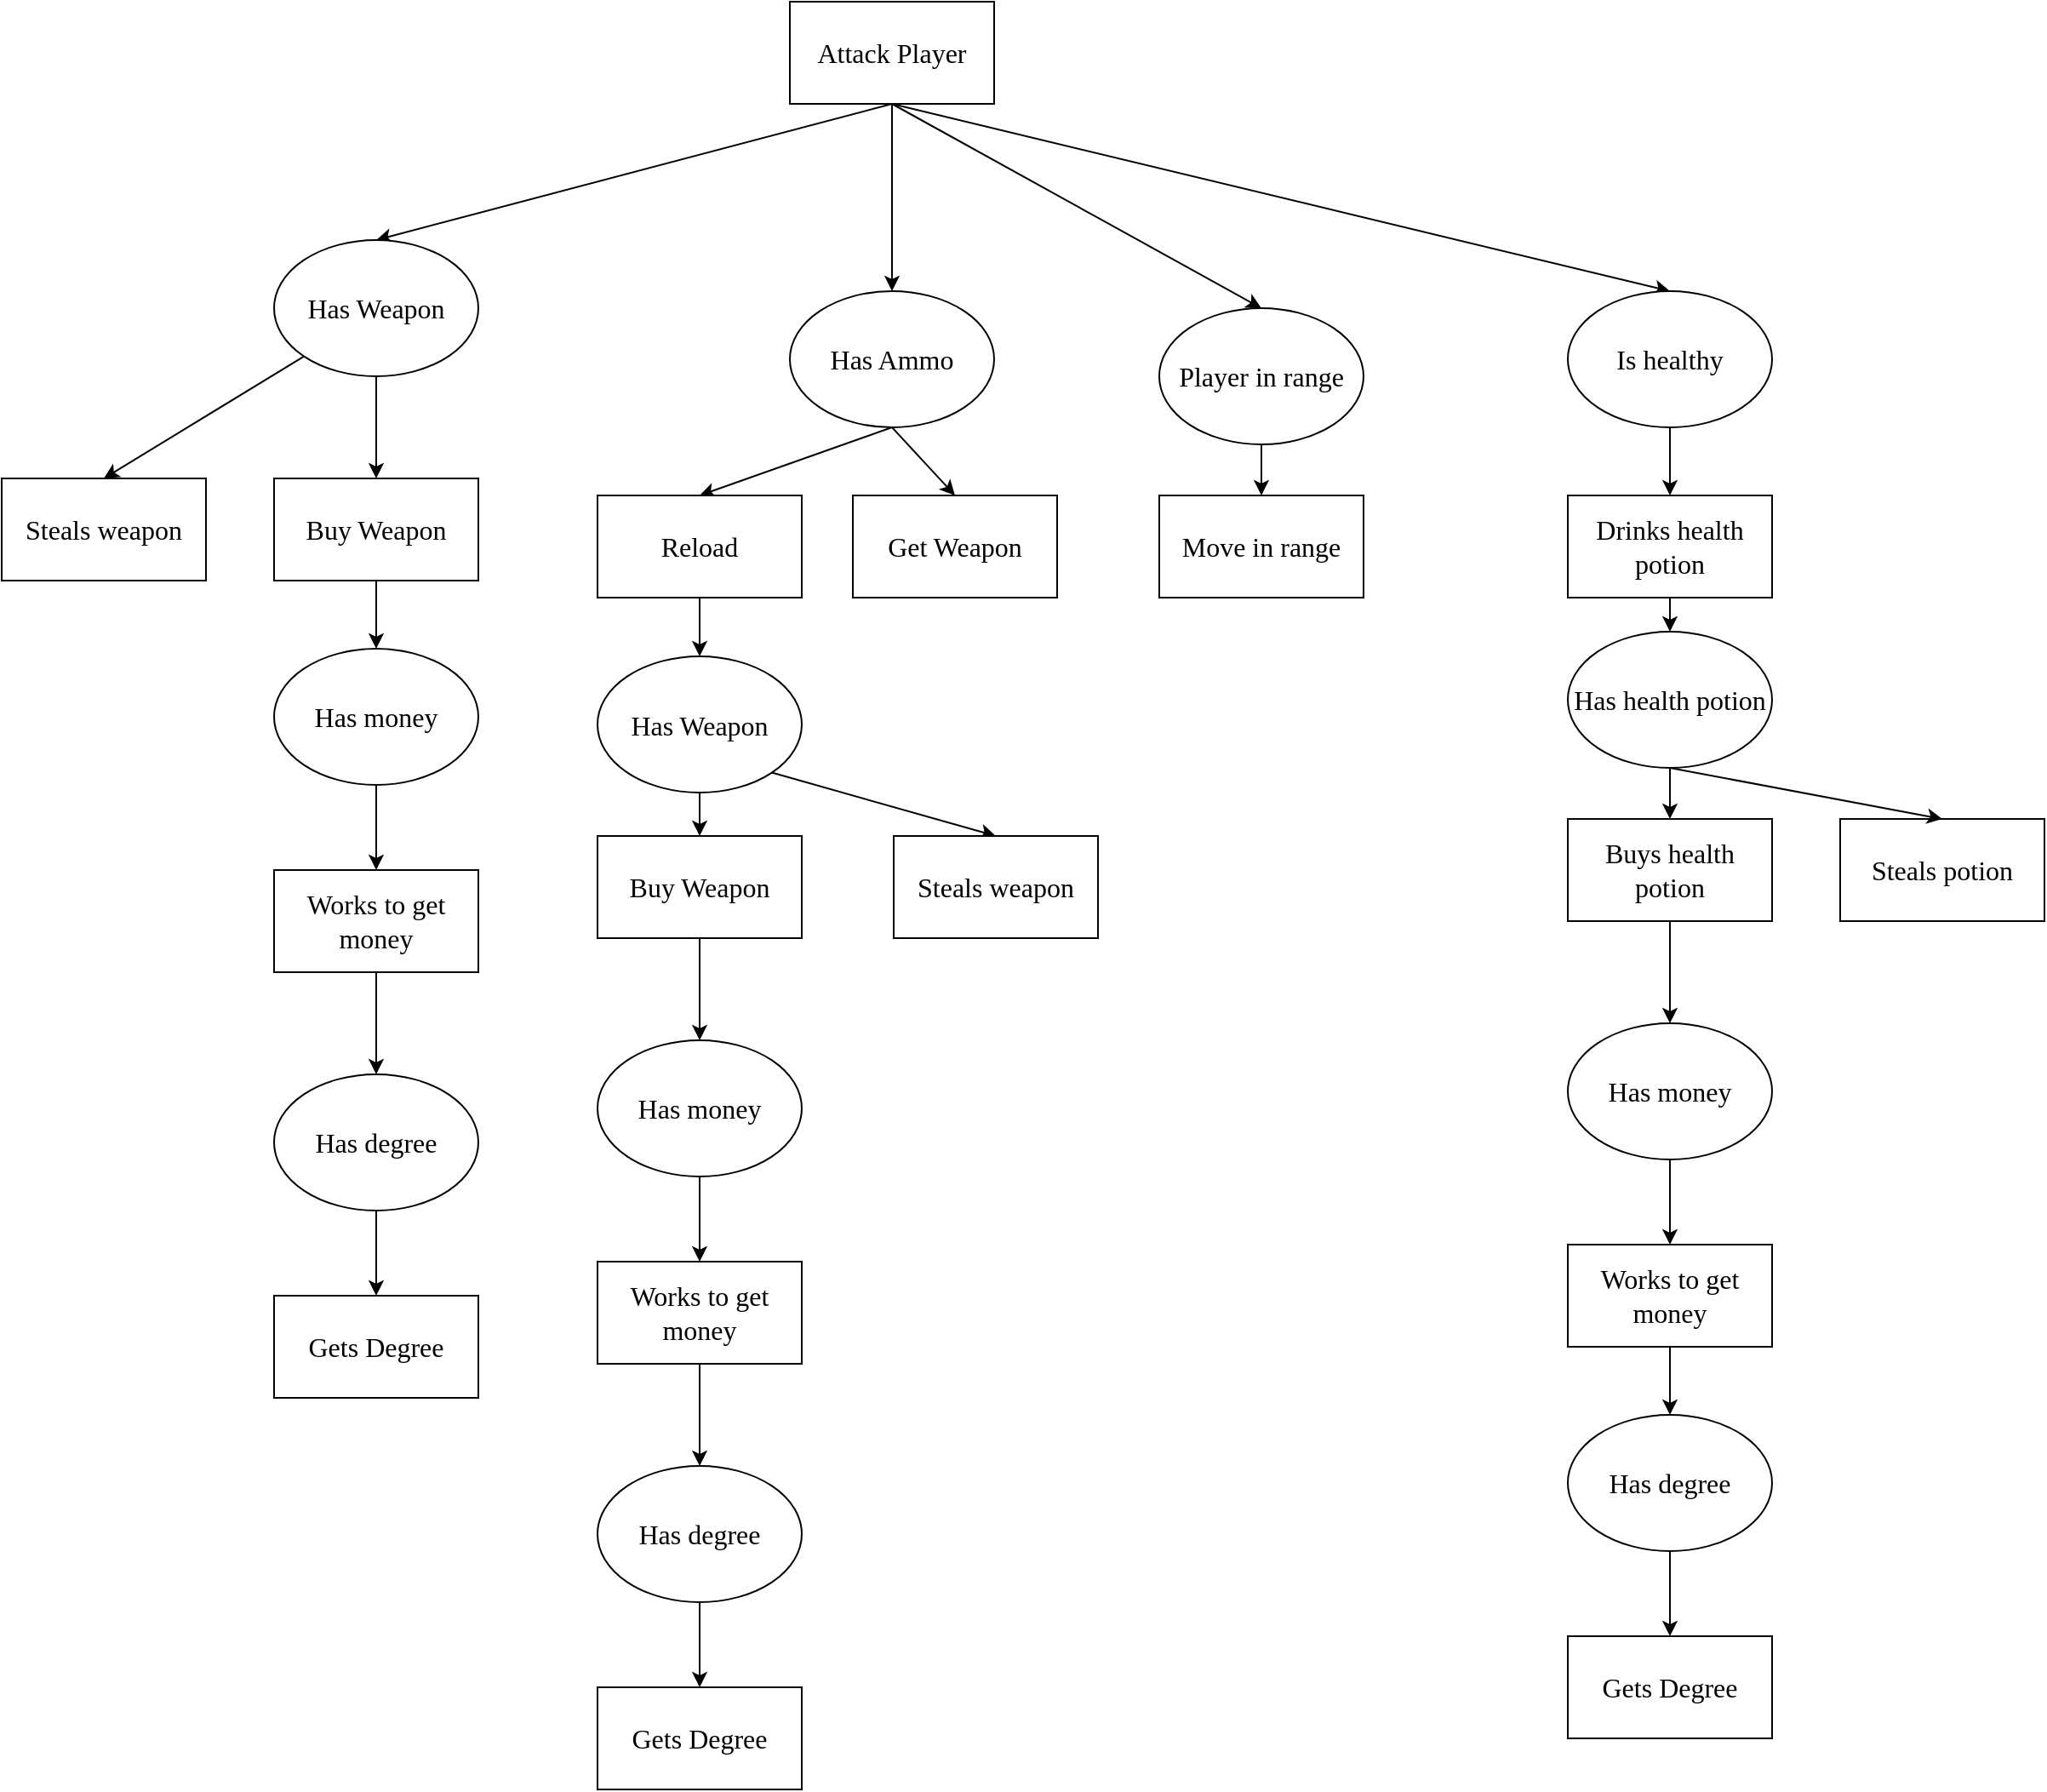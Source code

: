 <mxfile version="16.1.2" type="device"><diagram id="aq6x1BB-dZFB3mbRh7o0" name="Page-1"><mxGraphModel dx="3134" dy="1442" grid="1" gridSize="10" guides="1" tooltips="1" connect="1" arrows="1" fold="1" page="1" pageScale="1" pageWidth="827" pageHeight="1169" math="0" shadow="0"><root><mxCell id="0"/><mxCell id="1" parent="0"/><mxCell id="QKE-N81ugMtt4IkdkjWI-29" style="rounded=0;orthogonalLoop=1;jettySize=auto;html=1;exitX=0.5;exitY=1;exitDx=0;exitDy=0;entryX=0.5;entryY=0;entryDx=0;entryDy=0;fontFamily=Tahoma;fontSize=16;" edge="1" parent="1" source="QKE-N81ugMtt4IkdkjWI-25" target="QKE-N81ugMtt4IkdkjWI-28"><mxGeometry relative="1" as="geometry"/></mxCell><mxCell id="QKE-N81ugMtt4IkdkjWI-31" style="edgeStyle=none;rounded=0;orthogonalLoop=1;jettySize=auto;html=1;exitX=0.5;exitY=1;exitDx=0;exitDy=0;fontFamily=Tahoma;fontSize=16;" edge="1" parent="1" source="QKE-N81ugMtt4IkdkjWI-25" target="QKE-N81ugMtt4IkdkjWI-30"><mxGeometry relative="1" as="geometry"/></mxCell><mxCell id="QKE-N81ugMtt4IkdkjWI-34" style="edgeStyle=none;rounded=0;orthogonalLoop=1;jettySize=auto;html=1;exitX=0.5;exitY=1;exitDx=0;exitDy=0;entryX=0.5;entryY=0;entryDx=0;entryDy=0;fontFamily=Tahoma;fontSize=16;" edge="1" parent="1" source="QKE-N81ugMtt4IkdkjWI-25" target="QKE-N81ugMtt4IkdkjWI-32"><mxGeometry relative="1" as="geometry"/></mxCell><mxCell id="QKE-N81ugMtt4IkdkjWI-48" style="edgeStyle=none;rounded=0;orthogonalLoop=1;jettySize=auto;html=1;exitX=0.5;exitY=1;exitDx=0;exitDy=0;entryX=0.5;entryY=0;entryDx=0;entryDy=0;fontFamily=Tahoma;fontSize=16;" edge="1" parent="1" source="QKE-N81ugMtt4IkdkjWI-25" target="QKE-N81ugMtt4IkdkjWI-47"><mxGeometry relative="1" as="geometry"/></mxCell><mxCell id="QKE-N81ugMtt4IkdkjWI-25" value="&lt;font style=&quot;font-size: 16px&quot;&gt;Attack Player&lt;/font&gt;" style="rounded=0;whiteSpace=wrap;html=1;fontFamily=Tahoma;fontSize=16;" vertex="1" parent="1"><mxGeometry x="353" y="160" width="120" height="60" as="geometry"/></mxCell><mxCell id="QKE-N81ugMtt4IkdkjWI-53" style="edgeStyle=none;rounded=0;orthogonalLoop=1;jettySize=auto;html=1;exitX=0.5;exitY=1;exitDx=0;exitDy=0;fontFamily=Tahoma;fontSize=16;" edge="1" parent="1" source="QKE-N81ugMtt4IkdkjWI-28" target="QKE-N81ugMtt4IkdkjWI-35"><mxGeometry relative="1" as="geometry"/></mxCell><mxCell id="QKE-N81ugMtt4IkdkjWI-64" style="edgeStyle=none;rounded=0;orthogonalLoop=1;jettySize=auto;html=1;exitX=0;exitY=1;exitDx=0;exitDy=0;entryX=0.5;entryY=0;entryDx=0;entryDy=0;fontFamily=Tahoma;fontSize=16;" edge="1" parent="1" source="QKE-N81ugMtt4IkdkjWI-28" target="QKE-N81ugMtt4IkdkjWI-63"><mxGeometry relative="1" as="geometry"/></mxCell><mxCell id="QKE-N81ugMtt4IkdkjWI-28" value="&lt;font style=&quot;font-size: 16px&quot;&gt;Has Weapon&lt;/font&gt;" style="ellipse;whiteSpace=wrap;html=1;fontFamily=Tahoma;fontSize=16;" vertex="1" parent="1"><mxGeometry x="50" y="300" width="120" height="80" as="geometry"/></mxCell><mxCell id="QKE-N81ugMtt4IkdkjWI-39" style="edgeStyle=none;rounded=0;orthogonalLoop=1;jettySize=auto;html=1;exitX=0.5;exitY=1;exitDx=0;exitDy=0;entryX=0.5;entryY=0;entryDx=0;entryDy=0;fontFamily=Tahoma;fontSize=16;" edge="1" parent="1" source="QKE-N81ugMtt4IkdkjWI-30" target="QKE-N81ugMtt4IkdkjWI-38"><mxGeometry relative="1" as="geometry"/></mxCell><mxCell id="QKE-N81ugMtt4IkdkjWI-46" style="edgeStyle=none;rounded=0;orthogonalLoop=1;jettySize=auto;html=1;exitX=0.5;exitY=1;exitDx=0;exitDy=0;entryX=0.5;entryY=0;entryDx=0;entryDy=0;fontFamily=Tahoma;fontSize=16;" edge="1" parent="1" source="QKE-N81ugMtt4IkdkjWI-30" target="QKE-N81ugMtt4IkdkjWI-45"><mxGeometry relative="1" as="geometry"/></mxCell><mxCell id="QKE-N81ugMtt4IkdkjWI-30" value="&lt;font style=&quot;font-size: 16px&quot;&gt;Has Ammo&lt;/font&gt;" style="ellipse;whiteSpace=wrap;html=1;fontFamily=Tahoma;fontSize=16;" vertex="1" parent="1"><mxGeometry x="353" y="330" width="120" height="80" as="geometry"/></mxCell><mxCell id="QKE-N81ugMtt4IkdkjWI-44" style="edgeStyle=none;rounded=0;orthogonalLoop=1;jettySize=auto;html=1;exitX=0.5;exitY=1;exitDx=0;exitDy=0;entryX=0.5;entryY=0;entryDx=0;entryDy=0;fontFamily=Tahoma;fontSize=16;" edge="1" parent="1" source="QKE-N81ugMtt4IkdkjWI-32" target="QKE-N81ugMtt4IkdkjWI-43"><mxGeometry relative="1" as="geometry"/></mxCell><mxCell id="QKE-N81ugMtt4IkdkjWI-32" value="Player in range" style="ellipse;whiteSpace=wrap;html=1;fontFamily=Tahoma;fontSize=16;" vertex="1" parent="1"><mxGeometry x="570" y="340" width="120" height="80" as="geometry"/></mxCell><mxCell id="QKE-N81ugMtt4IkdkjWI-55" style="edgeStyle=none;rounded=0;orthogonalLoop=1;jettySize=auto;html=1;exitX=0.5;exitY=1;exitDx=0;exitDy=0;entryX=0.5;entryY=0;entryDx=0;entryDy=0;fontFamily=Tahoma;fontSize=16;" edge="1" parent="1" source="QKE-N81ugMtt4IkdkjWI-35" target="QKE-N81ugMtt4IkdkjWI-54"><mxGeometry relative="1" as="geometry"/></mxCell><mxCell id="QKE-N81ugMtt4IkdkjWI-35" value="Buy Weapon" style="rounded=0;whiteSpace=wrap;html=1;fontFamily=Tahoma;fontSize=16;" vertex="1" parent="1"><mxGeometry x="50" y="440" width="120" height="60" as="geometry"/></mxCell><mxCell id="QKE-N81ugMtt4IkdkjWI-42" style="edgeStyle=none;rounded=0;orthogonalLoop=1;jettySize=auto;html=1;exitX=0.5;exitY=1;exitDx=0;exitDy=0;entryX=0.5;entryY=0;entryDx=0;entryDy=0;fontFamily=Tahoma;fontSize=16;" edge="1" parent="1" source="QKE-N81ugMtt4IkdkjWI-37" target="QKE-N81ugMtt4IkdkjWI-89"><mxGeometry relative="1" as="geometry"><mxPoint x="300" y="660.0" as="targetPoint"/></mxGeometry></mxCell><mxCell id="QKE-N81ugMtt4IkdkjWI-93" style="edgeStyle=none;rounded=0;orthogonalLoop=1;jettySize=auto;html=1;exitX=1;exitY=1;exitDx=0;exitDy=0;entryX=0.5;entryY=0;entryDx=0;entryDy=0;fontFamily=Tahoma;fontSize=16;" edge="1" parent="1" source="QKE-N81ugMtt4IkdkjWI-37" target="QKE-N81ugMtt4IkdkjWI-92"><mxGeometry relative="1" as="geometry"/></mxCell><mxCell id="QKE-N81ugMtt4IkdkjWI-37" value="Has Weapon" style="ellipse;whiteSpace=wrap;html=1;fontFamily=Tahoma;fontSize=16;" vertex="1" parent="1"><mxGeometry x="240" y="544.5" width="120" height="80" as="geometry"/></mxCell><mxCell id="QKE-N81ugMtt4IkdkjWI-40" style="edgeStyle=none;rounded=0;orthogonalLoop=1;jettySize=auto;html=1;exitX=0.5;exitY=1;exitDx=0;exitDy=0;entryX=0.5;entryY=0;entryDx=0;entryDy=0;fontFamily=Tahoma;fontSize=16;" edge="1" parent="1" source="QKE-N81ugMtt4IkdkjWI-38" target="QKE-N81ugMtt4IkdkjWI-37"><mxGeometry relative="1" as="geometry"/></mxCell><mxCell id="QKE-N81ugMtt4IkdkjWI-38" value="Reload" style="rounded=0;whiteSpace=wrap;html=1;fontFamily=Tahoma;fontSize=16;" vertex="1" parent="1"><mxGeometry x="240" y="450" width="120" height="60" as="geometry"/></mxCell><mxCell id="QKE-N81ugMtt4IkdkjWI-43" value="Move in range" style="rounded=0;whiteSpace=wrap;html=1;fontFamily=Tahoma;fontSize=16;" vertex="1" parent="1"><mxGeometry x="570" y="450" width="120" height="60" as="geometry"/></mxCell><mxCell id="QKE-N81ugMtt4IkdkjWI-45" value="Get Weapon" style="rounded=0;whiteSpace=wrap;html=1;fontFamily=Tahoma;fontSize=16;" vertex="1" parent="1"><mxGeometry x="390" y="450" width="120" height="60" as="geometry"/></mxCell><mxCell id="QKE-N81ugMtt4IkdkjWI-78" style="edgeStyle=none;rounded=0;orthogonalLoop=1;jettySize=auto;html=1;exitX=0.5;exitY=1;exitDx=0;exitDy=0;entryX=0.5;entryY=0;entryDx=0;entryDy=0;fontFamily=Tahoma;fontSize=16;" edge="1" parent="1" source="QKE-N81ugMtt4IkdkjWI-47" target="QKE-N81ugMtt4IkdkjWI-76"><mxGeometry relative="1" as="geometry"/></mxCell><mxCell id="QKE-N81ugMtt4IkdkjWI-47" value="Is healthy" style="ellipse;whiteSpace=wrap;html=1;fontFamily=Tahoma;fontSize=16;" vertex="1" parent="1"><mxGeometry x="810" y="330" width="120" height="80" as="geometry"/></mxCell><mxCell id="QKE-N81ugMtt4IkdkjWI-62" style="edgeStyle=none;rounded=0;orthogonalLoop=1;jettySize=auto;html=1;exitX=0.5;exitY=1;exitDx=0;exitDy=0;fontFamily=Tahoma;fontSize=16;" edge="1" parent="1" source="QKE-N81ugMtt4IkdkjWI-49" target="QKE-N81ugMtt4IkdkjWI-60"><mxGeometry relative="1" as="geometry"/></mxCell><mxCell id="QKE-N81ugMtt4IkdkjWI-49" value="Buys health potion" style="rounded=0;whiteSpace=wrap;html=1;fontFamily=Tahoma;fontSize=16;" vertex="1" parent="1"><mxGeometry x="810" y="640" width="120" height="60" as="geometry"/></mxCell><mxCell id="QKE-N81ugMtt4IkdkjWI-58" style="edgeStyle=none;rounded=0;orthogonalLoop=1;jettySize=auto;html=1;exitX=0.5;exitY=1;exitDx=0;exitDy=0;entryX=0.5;entryY=0;entryDx=0;entryDy=0;fontFamily=Tahoma;fontSize=16;" edge="1" parent="1" source="QKE-N81ugMtt4IkdkjWI-54" target="QKE-N81ugMtt4IkdkjWI-57"><mxGeometry relative="1" as="geometry"/></mxCell><mxCell id="QKE-N81ugMtt4IkdkjWI-54" value="Has money" style="ellipse;whiteSpace=wrap;html=1;fontFamily=Tahoma;fontSize=16;" vertex="1" parent="1"><mxGeometry x="50" y="540" width="120" height="80" as="geometry"/></mxCell><mxCell id="QKE-N81ugMtt4IkdkjWI-75" style="edgeStyle=none;rounded=0;orthogonalLoop=1;jettySize=auto;html=1;exitX=0.5;exitY=1;exitDx=0;exitDy=0;fontFamily=Tahoma;fontSize=16;" edge="1" parent="1" source="QKE-N81ugMtt4IkdkjWI-57" target="QKE-N81ugMtt4IkdkjWI-74"><mxGeometry relative="1" as="geometry"/></mxCell><mxCell id="QKE-N81ugMtt4IkdkjWI-57" value="Works to get money" style="rounded=0;whiteSpace=wrap;html=1;fontFamily=Tahoma;fontSize=16;" vertex="1" parent="1"><mxGeometry x="50" y="670" width="120" height="60" as="geometry"/></mxCell><mxCell id="QKE-N81ugMtt4IkdkjWI-59" style="edgeStyle=none;rounded=0;orthogonalLoop=1;jettySize=auto;html=1;exitX=0.5;exitY=1;exitDx=0;exitDy=0;entryX=0.5;entryY=0;entryDx=0;entryDy=0;fontFamily=Tahoma;fontSize=16;" edge="1" parent="1" source="QKE-N81ugMtt4IkdkjWI-60" target="QKE-N81ugMtt4IkdkjWI-61"><mxGeometry relative="1" as="geometry"/></mxCell><mxCell id="QKE-N81ugMtt4IkdkjWI-60" value="Has money" style="ellipse;whiteSpace=wrap;html=1;fontFamily=Tahoma;fontSize=16;" vertex="1" parent="1"><mxGeometry x="810" y="760" width="120" height="80" as="geometry"/></mxCell><mxCell id="QKE-N81ugMtt4IkdkjWI-70" style="edgeStyle=none;rounded=0;orthogonalLoop=1;jettySize=auto;html=1;exitX=0.5;exitY=1;exitDx=0;exitDy=0;entryX=0.5;entryY=0;entryDx=0;entryDy=0;fontFamily=Tahoma;fontSize=16;" edge="1" parent="1" source="QKE-N81ugMtt4IkdkjWI-61" target="QKE-N81ugMtt4IkdkjWI-69"><mxGeometry relative="1" as="geometry"/></mxCell><mxCell id="QKE-N81ugMtt4IkdkjWI-61" value="Works to get money" style="rounded=0;whiteSpace=wrap;html=1;fontFamily=Tahoma;fontSize=16;" vertex="1" parent="1"><mxGeometry x="810" y="890" width="120" height="60" as="geometry"/></mxCell><mxCell id="QKE-N81ugMtt4IkdkjWI-63" value="Steals weapon" style="rounded=0;whiteSpace=wrap;html=1;fontFamily=Tahoma;fontSize=16;" vertex="1" parent="1"><mxGeometry x="-110" y="440" width="120" height="60" as="geometry"/></mxCell><mxCell id="QKE-N81ugMtt4IkdkjWI-66" value="Steals potion" style="rounded=0;whiteSpace=wrap;html=1;fontFamily=Tahoma;fontSize=16;" vertex="1" parent="1"><mxGeometry x="970" y="640" width="120" height="60" as="geometry"/></mxCell><mxCell id="QKE-N81ugMtt4IkdkjWI-68" value="Gets Degree" style="rounded=0;whiteSpace=wrap;html=1;fontFamily=Tahoma;fontSize=16;" vertex="1" parent="1"><mxGeometry x="810" y="1120" width="120" height="60" as="geometry"/></mxCell><mxCell id="QKE-N81ugMtt4IkdkjWI-71" style="edgeStyle=none;rounded=0;orthogonalLoop=1;jettySize=auto;html=1;exitX=0.5;exitY=1;exitDx=0;exitDy=0;entryX=0.5;entryY=0;entryDx=0;entryDy=0;fontFamily=Tahoma;fontSize=16;" edge="1" parent="1" source="QKE-N81ugMtt4IkdkjWI-69" target="QKE-N81ugMtt4IkdkjWI-68"><mxGeometry relative="1" as="geometry"/></mxCell><mxCell id="QKE-N81ugMtt4IkdkjWI-69" value="Has degree" style="ellipse;whiteSpace=wrap;html=1;fontFamily=Tahoma;fontSize=16;" vertex="1" parent="1"><mxGeometry x="810" y="990" width="120" height="80" as="geometry"/></mxCell><mxCell id="QKE-N81ugMtt4IkdkjWI-72" value="Gets Degree" style="rounded=0;whiteSpace=wrap;html=1;fontFamily=Tahoma;fontSize=16;" vertex="1" parent="1"><mxGeometry x="50" y="920" width="120" height="60" as="geometry"/></mxCell><mxCell id="QKE-N81ugMtt4IkdkjWI-73" style="edgeStyle=none;rounded=0;orthogonalLoop=1;jettySize=auto;html=1;exitX=0.5;exitY=1;exitDx=0;exitDy=0;entryX=0.5;entryY=0;entryDx=0;entryDy=0;fontFamily=Tahoma;fontSize=16;" edge="1" parent="1" source="QKE-N81ugMtt4IkdkjWI-74" target="QKE-N81ugMtt4IkdkjWI-72"><mxGeometry relative="1" as="geometry"/></mxCell><mxCell id="QKE-N81ugMtt4IkdkjWI-74" value="Has degree" style="ellipse;whiteSpace=wrap;html=1;fontFamily=Tahoma;fontSize=16;" vertex="1" parent="1"><mxGeometry x="50" y="790" width="120" height="80" as="geometry"/></mxCell><mxCell id="QKE-N81ugMtt4IkdkjWI-79" style="edgeStyle=none;rounded=0;orthogonalLoop=1;jettySize=auto;html=1;exitX=0.5;exitY=1;exitDx=0;exitDy=0;entryX=0.5;entryY=0;entryDx=0;entryDy=0;fontFamily=Tahoma;fontSize=16;" edge="1" parent="1" source="QKE-N81ugMtt4IkdkjWI-76" target="QKE-N81ugMtt4IkdkjWI-77"><mxGeometry relative="1" as="geometry"/></mxCell><mxCell id="QKE-N81ugMtt4IkdkjWI-76" value="Drinks health potion" style="rounded=0;whiteSpace=wrap;html=1;fontFamily=Tahoma;fontSize=16;" vertex="1" parent="1"><mxGeometry x="810" y="450" width="120" height="60" as="geometry"/></mxCell><mxCell id="QKE-N81ugMtt4IkdkjWI-80" style="edgeStyle=none;rounded=0;orthogonalLoop=1;jettySize=auto;html=1;exitX=0.5;exitY=1;exitDx=0;exitDy=0;entryX=0.5;entryY=0;entryDx=0;entryDy=0;fontFamily=Tahoma;fontSize=16;" edge="1" parent="1" source="QKE-N81ugMtt4IkdkjWI-77" target="QKE-N81ugMtt4IkdkjWI-49"><mxGeometry relative="1" as="geometry"/></mxCell><mxCell id="QKE-N81ugMtt4IkdkjWI-81" style="edgeStyle=none;rounded=0;orthogonalLoop=1;jettySize=auto;html=1;exitX=0.5;exitY=1;exitDx=0;exitDy=0;entryX=0.5;entryY=0;entryDx=0;entryDy=0;fontFamily=Tahoma;fontSize=16;" edge="1" parent="1" source="QKE-N81ugMtt4IkdkjWI-77" target="QKE-N81ugMtt4IkdkjWI-66"><mxGeometry relative="1" as="geometry"/></mxCell><mxCell id="QKE-N81ugMtt4IkdkjWI-77" value="Has health potion" style="ellipse;whiteSpace=wrap;html=1;fontFamily=Tahoma;fontSize=16;" vertex="1" parent="1"><mxGeometry x="810" y="530" width="120" height="80" as="geometry"/></mxCell><mxCell id="QKE-N81ugMtt4IkdkjWI-82" style="edgeStyle=none;rounded=0;orthogonalLoop=1;jettySize=auto;html=1;exitX=0.5;exitY=1;exitDx=0;exitDy=0;entryX=0.5;entryY=0;entryDx=0;entryDy=0;fontFamily=Tahoma;fontSize=16;" edge="1" parent="1" source="QKE-N81ugMtt4IkdkjWI-83" target="QKE-N81ugMtt4IkdkjWI-85"><mxGeometry relative="1" as="geometry"/></mxCell><mxCell id="QKE-N81ugMtt4IkdkjWI-83" value="Has money" style="ellipse;whiteSpace=wrap;html=1;fontFamily=Tahoma;fontSize=16;" vertex="1" parent="1"><mxGeometry x="240" y="770" width="120" height="80" as="geometry"/></mxCell><mxCell id="QKE-N81ugMtt4IkdkjWI-84" style="edgeStyle=none;rounded=0;orthogonalLoop=1;jettySize=auto;html=1;exitX=0.5;exitY=1;exitDx=0;exitDy=0;fontFamily=Tahoma;fontSize=16;" edge="1" parent="1" source="QKE-N81ugMtt4IkdkjWI-85" target="QKE-N81ugMtt4IkdkjWI-88"><mxGeometry relative="1" as="geometry"/></mxCell><mxCell id="QKE-N81ugMtt4IkdkjWI-85" value="Works to get money" style="rounded=0;whiteSpace=wrap;html=1;fontFamily=Tahoma;fontSize=16;" vertex="1" parent="1"><mxGeometry x="240" y="900" width="120" height="60" as="geometry"/></mxCell><mxCell id="QKE-N81ugMtt4IkdkjWI-86" value="Gets Degree" style="rounded=0;whiteSpace=wrap;html=1;fontFamily=Tahoma;fontSize=16;" vertex="1" parent="1"><mxGeometry x="240" y="1150" width="120" height="60" as="geometry"/></mxCell><mxCell id="QKE-N81ugMtt4IkdkjWI-87" style="edgeStyle=none;rounded=0;orthogonalLoop=1;jettySize=auto;html=1;exitX=0.5;exitY=1;exitDx=0;exitDy=0;entryX=0.5;entryY=0;entryDx=0;entryDy=0;fontFamily=Tahoma;fontSize=16;" edge="1" parent="1" source="QKE-N81ugMtt4IkdkjWI-88" target="QKE-N81ugMtt4IkdkjWI-86"><mxGeometry relative="1" as="geometry"/></mxCell><mxCell id="QKE-N81ugMtt4IkdkjWI-88" value="Has degree" style="ellipse;whiteSpace=wrap;html=1;fontFamily=Tahoma;fontSize=16;" vertex="1" parent="1"><mxGeometry x="240" y="1020" width="120" height="80" as="geometry"/></mxCell><mxCell id="QKE-N81ugMtt4IkdkjWI-91" value="" style="edgeStyle=none;rounded=0;orthogonalLoop=1;jettySize=auto;html=1;fontFamily=Tahoma;fontSize=16;" edge="1" parent="1" source="QKE-N81ugMtt4IkdkjWI-89" target="QKE-N81ugMtt4IkdkjWI-83"><mxGeometry relative="1" as="geometry"/></mxCell><mxCell id="QKE-N81ugMtt4IkdkjWI-89" value="Buy Weapon" style="rounded=0;whiteSpace=wrap;html=1;fontFamily=Tahoma;fontSize=16;" vertex="1" parent="1"><mxGeometry x="240" y="650" width="120" height="60" as="geometry"/></mxCell><mxCell id="QKE-N81ugMtt4IkdkjWI-92" value="Steals weapon" style="rounded=0;whiteSpace=wrap;html=1;fontFamily=Tahoma;fontSize=16;" vertex="1" parent="1"><mxGeometry x="414" y="650" width="120" height="60" as="geometry"/></mxCell></root></mxGraphModel></diagram></mxfile>